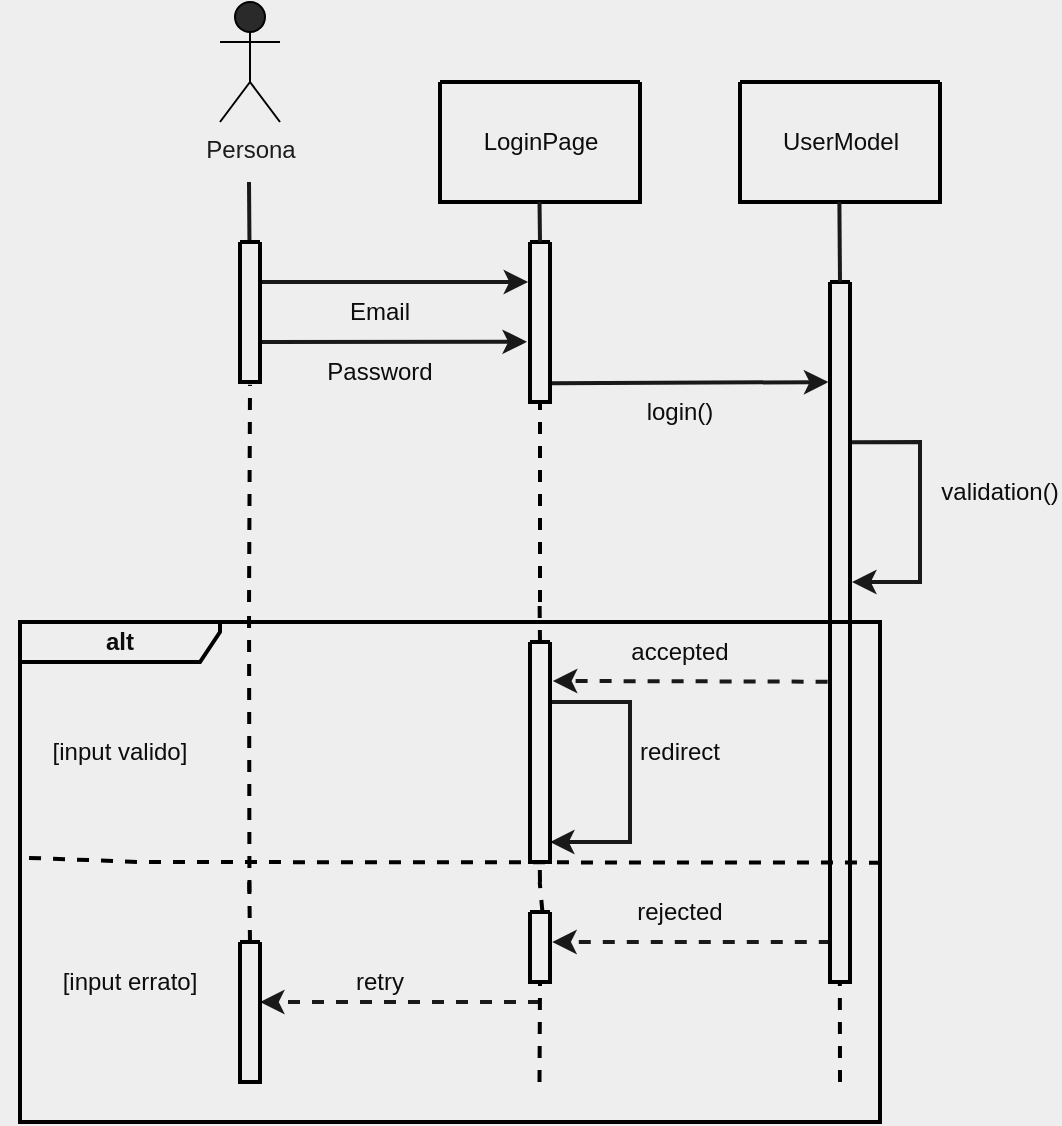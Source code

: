 <mxfile version="20.5.3" type="embed"><diagram id="ERxrzM34JgP0kjhDalQf" name="Page-1"><mxGraphModel dx="1129" dy="551" grid="1" gridSize="10" guides="1" tooltips="1" connect="1" arrows="1" fold="1" page="0" pageScale="1" pageWidth="827" pageHeight="1169" background="#EEEEEE" math="0" shadow="0"><root><mxCell id="0"/><mxCell id="1" parent="0"/><mxCell id="287" value="&lt;b&gt;alt&lt;/b&gt;" style="shape=umlFrame;whiteSpace=wrap;html=1;labelBackgroundColor=none;strokeColor=#000000;strokeWidth=2;fontColor=#0D0D0D;fillColor=none;width=100;height=20;" parent="1" vertex="1"><mxGeometry x="-180" y="360" width="430" height="250" as="geometry"/></mxCell><mxCell id="224" value="Persona&lt;br&gt;" style="shape=umlActor;verticalLabelPosition=bottom;verticalAlign=top;html=1;outlineConnect=0;fillColor=#2A2A2A;strokeColor=#000000;fontColor=#1C1C1C;" parent="1" vertex="1"><mxGeometry x="-80" y="50" width="30" height="60" as="geometry"/></mxCell><mxCell id="225" value="" style="endArrow=none;html=1;rounded=0;fontColor=#0D0D0D;strokeColor=#191919;strokeWidth=2;" parent="1" source="240" edge="1"><mxGeometry width="50" height="50" relative="1" as="geometry"><mxPoint x="-65.5" y="500" as="sourcePoint"/><mxPoint x="-65.5" y="140" as="targetPoint"/></mxGeometry></mxCell><mxCell id="228" value="" style="swimlane;startSize=0;strokeColor=#000000;fontColor=#0D0D0D;fillColor=#2A2A2A;strokeWidth=2;" parent="1" vertex="1"><mxGeometry x="30" y="90" width="100" height="60" as="geometry"/></mxCell><mxCell id="230" value="LoginPage" style="text;html=1;align=center;verticalAlign=middle;resizable=0;points=[];autosize=1;strokeColor=none;fillColor=none;fontColor=#0D0D0D;" parent="228" vertex="1"><mxGeometry x="10" y="15" width="80" height="30" as="geometry"/></mxCell><mxCell id="231" value="" style="swimlane;startSize=0;strokeColor=#000000;fontColor=#0D0D0D;fillColor=#2A2A2A;strokeWidth=2;" parent="1" vertex="1"><mxGeometry x="180" y="90" width="100" height="60" as="geometry"/></mxCell><mxCell id="232" value="UserModel" style="text;html=1;align=center;verticalAlign=middle;resizable=0;points=[];autosize=1;strokeColor=none;fillColor=none;fontColor=#0D0D0D;" parent="231" vertex="1"><mxGeometry x="10" y="15" width="80" height="30" as="geometry"/></mxCell><mxCell id="234" value="" style="endArrow=classic;html=1;rounded=0;strokeColor=#191919;strokeWidth=2;fontColor=#0D0D0D;entryX=-0.092;entryY=0.25;entryDx=0;entryDy=0;entryPerimeter=0;" parent="1" target="266" edge="1"><mxGeometry width="50" height="50" relative="1" as="geometry"><mxPoint x="-60" y="190" as="sourcePoint"/><mxPoint x="80" y="190" as="targetPoint"/></mxGeometry></mxCell><mxCell id="235" value="" style="endArrow=classic;html=1;rounded=0;strokeColor=#191919;strokeWidth=2;fontColor=#0D0D0D;entryX=-0.151;entryY=0.624;entryDx=0;entryDy=0;entryPerimeter=0;" parent="1" target="266" edge="1"><mxGeometry width="50" height="50" relative="1" as="geometry"><mxPoint x="-60" y="220" as="sourcePoint"/><mxPoint x="80" y="220" as="targetPoint"/></mxGeometry></mxCell><mxCell id="237" value="Email" style="text;html=1;strokeColor=none;fillColor=none;align=center;verticalAlign=middle;whiteSpace=wrap;rounded=0;labelBackgroundColor=none;strokeWidth=2;fontColor=#0D0D0D;" parent="1" vertex="1"><mxGeometry x="-30" y="190" width="60" height="30" as="geometry"/></mxCell><mxCell id="238" value="Password" style="text;html=1;strokeColor=none;fillColor=none;align=center;verticalAlign=middle;whiteSpace=wrap;rounded=0;labelBackgroundColor=none;strokeWidth=2;fontColor=#0D0D0D;" parent="1" vertex="1"><mxGeometry x="-30" y="220" width="60" height="30" as="geometry"/></mxCell><mxCell id="240" value="" style="swimlane;startSize=0;labelBackgroundColor=none;strokeColor=#000000;strokeWidth=2;fontColor=#0D0D0D;fillColor=#2A2A2A;" parent="1" vertex="1"><mxGeometry x="-70" y="170" width="10" height="70" as="geometry"/></mxCell><mxCell id="246" value="" style="endArrow=classic;html=1;rounded=0;strokeColor=#191919;strokeWidth=2;fontColor=#0D0D0D;exitX=1.095;exitY=0.883;exitDx=0;exitDy=0;exitPerimeter=0;entryX=-0.081;entryY=0.143;entryDx=0;entryDy=0;entryPerimeter=0;" parent="1" source="266" target="268" edge="1"><mxGeometry width="50" height="50" relative="1" as="geometry"><mxPoint x="80" y="240" as="sourcePoint"/><mxPoint x="220" y="240" as="targetPoint"/></mxGeometry></mxCell><mxCell id="247" value="login()" style="text;html=1;strokeColor=none;fillColor=none;align=center;verticalAlign=middle;whiteSpace=wrap;rounded=0;labelBackgroundColor=none;strokeWidth=2;fontColor=#0D0D0D;" parent="1" vertex="1"><mxGeometry x="120" y="240" width="60" height="30" as="geometry"/></mxCell><mxCell id="248" value="" style="endArrow=classic;html=1;rounded=0;strokeColor=#191919;strokeWidth=2;fontColor=#0D0D0D;exitX=1.102;exitY=0.229;exitDx=0;exitDy=0;exitPerimeter=0;" parent="1" source="268" edge="1"><mxGeometry width="50" height="50" relative="1" as="geometry"><mxPoint x="240" y="270" as="sourcePoint"/><mxPoint x="236" y="340" as="targetPoint"/><Array as="points"><mxPoint x="270" y="270"/><mxPoint x="270" y="340"/></Array></mxGeometry></mxCell><mxCell id="249" value="validation()" style="text;html=1;strokeColor=none;fillColor=none;align=center;verticalAlign=middle;whiteSpace=wrap;rounded=0;labelBackgroundColor=none;strokeWidth=2;fontColor=#0D0D0D;" parent="1" vertex="1"><mxGeometry x="280" y="280" width="60" height="30" as="geometry"/></mxCell><mxCell id="257" value="" style="endArrow=classic;html=1;rounded=0;dashed=1;strokeColor=#191919;strokeWidth=2;fontColor=#0D0D0D;exitX=-0.12;exitY=0.571;exitDx=0;exitDy=0;exitPerimeter=0;entryX=1.141;entryY=0.177;entryDx=0;entryDy=0;entryPerimeter=0;" parent="1" source="268" target="279" edge="1"><mxGeometry width="50" height="50" relative="1" as="geometry"><mxPoint x="230" y="390" as="sourcePoint"/><mxPoint x="80" y="390" as="targetPoint"/></mxGeometry></mxCell><mxCell id="258" value="accepted" style="text;html=1;strokeColor=none;fillColor=none;align=center;verticalAlign=middle;whiteSpace=wrap;rounded=0;labelBackgroundColor=none;strokeWidth=2;fontColor=#0D0D0D;" parent="1" vertex="1"><mxGeometry x="120" y="360" width="60" height="30" as="geometry"/></mxCell><mxCell id="260" value="" style="endArrow=classic;html=1;rounded=0;strokeColor=#191919;strokeWidth=2;fontColor=#0D0D0D;" parent="1" edge="1"><mxGeometry width="50" height="50" relative="1" as="geometry"><mxPoint x="85" y="400" as="sourcePoint"/><mxPoint x="85" y="470" as="targetPoint"/><Array as="points"><mxPoint x="125" y="400"/><mxPoint x="125" y="470"/></Array></mxGeometry></mxCell><mxCell id="261" value="redirect" style="text;html=1;strokeColor=none;fillColor=none;align=center;verticalAlign=middle;whiteSpace=wrap;rounded=0;labelBackgroundColor=none;strokeWidth=2;fontColor=#0D0D0D;" parent="1" vertex="1"><mxGeometry x="120" y="410" width="60" height="30" as="geometry"/></mxCell><mxCell id="262" value="" style="endArrow=classic;html=1;rounded=0;dashed=1;strokeColor=#191919;strokeWidth=2;fontColor=#0D0D0D;exitX=0.039;exitY=0.943;exitDx=0;exitDy=0;exitPerimeter=0;entryX=1.111;entryY=0.428;entryDx=0;entryDy=0;entryPerimeter=0;" parent="1" source="268" target="281" edge="1"><mxGeometry width="50" height="50" relative="1" as="geometry"><mxPoint x="230" y="520" as="sourcePoint"/><mxPoint x="80" y="520" as="targetPoint"/></mxGeometry></mxCell><mxCell id="263" value="rejected" style="text;html=1;strokeColor=none;fillColor=none;align=center;verticalAlign=middle;whiteSpace=wrap;rounded=0;labelBackgroundColor=none;strokeWidth=2;fontColor=#0D0D0D;" parent="1" vertex="1"><mxGeometry x="120" y="490" width="60" height="30" as="geometry"/></mxCell><mxCell id="264" value="" style="endArrow=classic;html=1;rounded=0;dashed=1;strokeColor=#191919;strokeWidth=2;fontColor=#0D0D0D;" parent="1" edge="1"><mxGeometry width="50" height="50" relative="1" as="geometry"><mxPoint x="80" y="550" as="sourcePoint"/><mxPoint x="-60" y="550" as="targetPoint"/></mxGeometry></mxCell><mxCell id="265" value="retry" style="text;html=1;strokeColor=none;fillColor=none;align=center;verticalAlign=middle;whiteSpace=wrap;rounded=0;labelBackgroundColor=none;strokeWidth=2;fontColor=#0D0D0D;" parent="1" vertex="1"><mxGeometry x="-30" y="525" width="60" height="30" as="geometry"/></mxCell><mxCell id="266" value="" style="swimlane;startSize=0;labelBackgroundColor=none;strokeColor=#000000;strokeWidth=2;fontColor=#0D0D0D;fillColor=#2A2A2A;" parent="1" vertex="1"><mxGeometry x="75" y="170" width="10" height="80" as="geometry"/></mxCell><mxCell id="267" value="" style="endArrow=none;html=1;rounded=0;fontColor=#0D0D0D;strokeColor=#191919;strokeWidth=2;" parent="1" edge="1"><mxGeometry width="50" height="50" relative="1" as="geometry"><mxPoint x="80" y="170" as="sourcePoint"/><mxPoint x="79.76" y="150" as="targetPoint"/></mxGeometry></mxCell><mxCell id="268" value="" style="swimlane;startSize=0;labelBackgroundColor=none;strokeColor=#000000;strokeWidth=2;fontColor=#0D0D0D;fillColor=#2A2A2A;" parent="1" vertex="1"><mxGeometry x="225" y="190" width="10" height="350" as="geometry"/></mxCell><mxCell id="269" value="" style="endArrow=none;html=1;rounded=0;fontColor=#0D0D0D;strokeColor=#191919;strokeWidth=2;exitX=0.5;exitY=0;exitDx=0;exitDy=0;" parent="1" source="268" edge="1"><mxGeometry width="50" height="50" relative="1" as="geometry"><mxPoint x="229.921" y="180.0" as="sourcePoint"/><mxPoint x="229.69" y="150.0" as="targetPoint"/></mxGeometry></mxCell><mxCell id="271" value="" style="endArrow=none;dashed=1;html=1;rounded=0;entryX=0.5;entryY=1;entryDx=0;entryDy=0;strokeWidth=2;strokeColor=#000000;" parent="1" target="266" edge="1"><mxGeometry width="50" height="50" relative="1" as="geometry"><mxPoint x="80" y="350" as="sourcePoint"/><mxPoint x="120" y="290" as="targetPoint"/></mxGeometry></mxCell><mxCell id="272" value="" style="endArrow=none;dashed=1;html=1;rounded=0;entryX=0.5;entryY=1;entryDx=0;entryDy=0;strokeWidth=2;strokeColor=#000000;exitX=0.5;exitY=0;exitDx=0;exitDy=0;" parent="1" source="279" edge="1"><mxGeometry width="50" height="50" relative="1" as="geometry"><mxPoint x="80" y="490" as="sourcePoint"/><mxPoint x="79.8" y="350" as="targetPoint"/></mxGeometry></mxCell><mxCell id="273" value="" style="endArrow=none;dashed=1;html=1;rounded=0;entryX=0.5;entryY=1;entryDx=0;entryDy=0;exitX=0.622;exitY=0;exitDx=0;exitDy=0;exitPerimeter=0;strokeWidth=2;strokeColor=#000000;startArrow=none;" parent="1" source="281" edge="1"><mxGeometry width="50" height="50" relative="1" as="geometry"><mxPoint x="79.75" y="590" as="sourcePoint"/><mxPoint x="79.85" y="490" as="targetPoint"/></mxGeometry></mxCell><mxCell id="274" value="" style="endArrow=none;dashed=1;html=1;rounded=0;entryX=0.501;entryY=1.02;entryDx=0;entryDy=0;exitX=0.622;exitY=0;exitDx=0;exitDy=0;exitPerimeter=0;strokeWidth=2;strokeColor=#000000;entryPerimeter=0;" parent="1" target="240" edge="1"><mxGeometry width="50" height="50" relative="1" as="geometry"><mxPoint x="-65.48" y="350" as="sourcePoint"/><mxPoint x="-65.38" y="250" as="targetPoint"/></mxGeometry></mxCell><mxCell id="275" value="" style="endArrow=none;dashed=1;html=1;rounded=0;entryX=0.5;entryY=1;entryDx=0;entryDy=0;strokeWidth=2;strokeColor=#000000;" parent="1" edge="1"><mxGeometry width="50" height="50" relative="1" as="geometry"><mxPoint x="-65.28" y="495" as="sourcePoint"/><mxPoint x="-65.48" y="355" as="targetPoint"/></mxGeometry></mxCell><mxCell id="276" value="" style="endArrow=none;dashed=1;html=1;rounded=0;entryX=0.5;entryY=1;entryDx=0;entryDy=0;exitX=0.5;exitY=0;exitDx=0;exitDy=0;strokeWidth=2;strokeColor=#000000;startArrow=none;" parent="1" source="277" edge="1"><mxGeometry width="50" height="50" relative="1" as="geometry"><mxPoint x="-65.48" y="590" as="sourcePoint"/><mxPoint x="-65.38" y="490" as="targetPoint"/></mxGeometry></mxCell><mxCell id="277" value="" style="swimlane;startSize=0;labelBackgroundColor=none;strokeColor=#000000;strokeWidth=2;fontColor=#0D0D0D;fillColor=#2A2A2A;" parent="1" vertex="1"><mxGeometry x="-70" y="520" width="10" height="70" as="geometry"/></mxCell><mxCell id="278" value="" style="endArrow=none;dashed=1;html=1;rounded=0;entryX=0.5;entryY=1;entryDx=0;entryDy=0;exitX=0.622;exitY=0;exitDx=0;exitDy=0;exitPerimeter=0;strokeWidth=2;strokeColor=#000000;" parent="1" target="277" edge="1"><mxGeometry width="50" height="50" relative="1" as="geometry"><mxPoint x="-65.48" y="590" as="sourcePoint"/><mxPoint x="-65.38" y="490" as="targetPoint"/></mxGeometry></mxCell><mxCell id="279" value="" style="swimlane;startSize=0;labelBackgroundColor=none;strokeColor=#000000;strokeWidth=2;fontColor=#0D0D0D;fillColor=#2A2A2A;" parent="1" vertex="1"><mxGeometry x="75" y="370" width="10" height="110" as="geometry"/></mxCell><mxCell id="280" value="" style="endArrow=none;dashed=1;html=1;rounded=0;entryX=0.5;entryY=1;entryDx=0;entryDy=0;strokeWidth=2;strokeColor=#000000;" parent="1" edge="1"><mxGeometry width="50" height="50" relative="1" as="geometry"><mxPoint x="80" y="490" as="sourcePoint"/><mxPoint x="79.86" y="480" as="targetPoint"/></mxGeometry></mxCell><mxCell id="281" value="" style="swimlane;startSize=0;labelBackgroundColor=none;strokeColor=#000000;strokeWidth=2;fontColor=#0D0D0D;fillColor=#2A2A2A;" parent="1" vertex="1"><mxGeometry x="75" y="505" width="10" height="35" as="geometry"/></mxCell><mxCell id="282" value="" style="endArrow=none;dashed=1;html=1;rounded=0;entryX=0.5;entryY=1;entryDx=0;entryDy=0;exitX=0.622;exitY=0;exitDx=0;exitDy=0;exitPerimeter=0;strokeWidth=2;strokeColor=#000000;" parent="1" target="281" edge="1"><mxGeometry width="50" height="50" relative="1" as="geometry"><mxPoint x="79.75" y="590" as="sourcePoint"/><mxPoint x="79.85" y="490" as="targetPoint"/></mxGeometry></mxCell><mxCell id="283" value="" style="endArrow=none;dashed=1;html=1;rounded=0;entryX=0.5;entryY=1;entryDx=0;entryDy=0;strokeWidth=2;strokeColor=#000000;" parent="1" edge="1"><mxGeometry width="50" height="50" relative="1" as="geometry"><mxPoint x="230" y="590" as="sourcePoint"/><mxPoint x="229.92" y="540" as="targetPoint"/></mxGeometry></mxCell><mxCell id="284" value="" style="endArrow=none;dashed=1;html=1;rounded=0;strokeWidth=2;strokeColor=#000000;entryX=-0.002;entryY=0.471;entryDx=0;entryDy=0;entryPerimeter=0;exitX=1.001;exitY=0.543;exitDx=0;exitDy=0;exitPerimeter=0;" parent="1" target="287" edge="1"><mxGeometry width="50" height="50" relative="1" as="geometry"><mxPoint x="250.49" y="480.32" as="sourcePoint"/><mxPoint x="-160" y="470" as="targetPoint"/><Array as="points"><mxPoint x="-120" y="480"/></Array></mxGeometry></mxCell><mxCell id="285" value="[input valido]" style="text;html=1;strokeColor=none;fillColor=none;align=center;verticalAlign=middle;whiteSpace=wrap;rounded=0;labelBackgroundColor=none;strokeWidth=2;fontColor=#0D0D0D;" parent="1" vertex="1"><mxGeometry x="-180" y="410" width="100" height="30" as="geometry"/></mxCell><mxCell id="286" value="[input errato]" style="text;html=1;strokeColor=none;fillColor=none;align=center;verticalAlign=middle;whiteSpace=wrap;rounded=0;labelBackgroundColor=none;strokeWidth=2;fontColor=#0D0D0D;" parent="1" vertex="1"><mxGeometry x="-190" y="525" width="130" height="30" as="geometry"/></mxCell></root></mxGraphModel></diagram></mxfile>